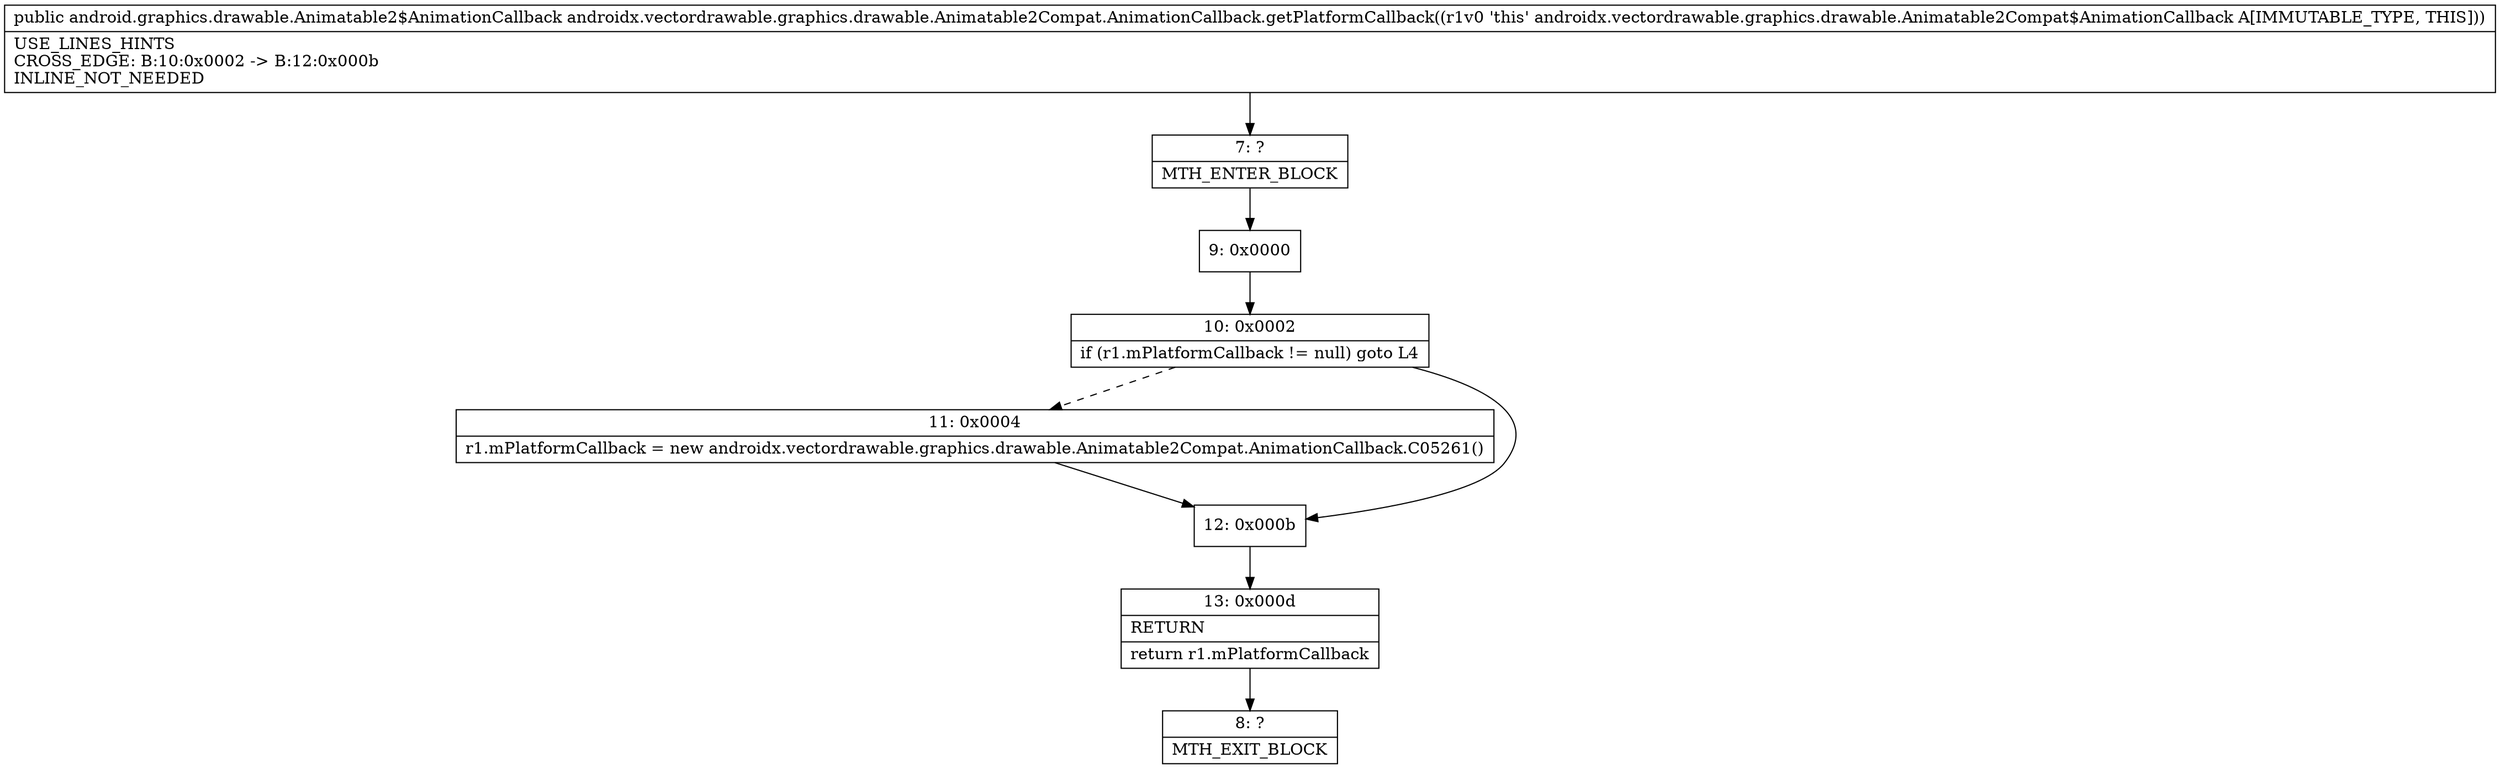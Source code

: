 digraph "CFG forandroidx.vectordrawable.graphics.drawable.Animatable2Compat.AnimationCallback.getPlatformCallback()Landroid\/graphics\/drawable\/Animatable2$AnimationCallback;" {
Node_7 [shape=record,label="{7\:\ ?|MTH_ENTER_BLOCK\l}"];
Node_9 [shape=record,label="{9\:\ 0x0000}"];
Node_10 [shape=record,label="{10\:\ 0x0002|if (r1.mPlatformCallback != null) goto L4\l}"];
Node_11 [shape=record,label="{11\:\ 0x0004|r1.mPlatformCallback = new androidx.vectordrawable.graphics.drawable.Animatable2Compat.AnimationCallback.C05261()\l}"];
Node_12 [shape=record,label="{12\:\ 0x000b}"];
Node_13 [shape=record,label="{13\:\ 0x000d|RETURN\l|return r1.mPlatformCallback\l}"];
Node_8 [shape=record,label="{8\:\ ?|MTH_EXIT_BLOCK\l}"];
MethodNode[shape=record,label="{public android.graphics.drawable.Animatable2$AnimationCallback androidx.vectordrawable.graphics.drawable.Animatable2Compat.AnimationCallback.getPlatformCallback((r1v0 'this' androidx.vectordrawable.graphics.drawable.Animatable2Compat$AnimationCallback A[IMMUTABLE_TYPE, THIS]))  | USE_LINES_HINTS\lCROSS_EDGE: B:10:0x0002 \-\> B:12:0x000b\lINLINE_NOT_NEEDED\l}"];
MethodNode -> Node_7;Node_7 -> Node_9;
Node_9 -> Node_10;
Node_10 -> Node_11[style=dashed];
Node_10 -> Node_12;
Node_11 -> Node_12;
Node_12 -> Node_13;
Node_13 -> Node_8;
}

